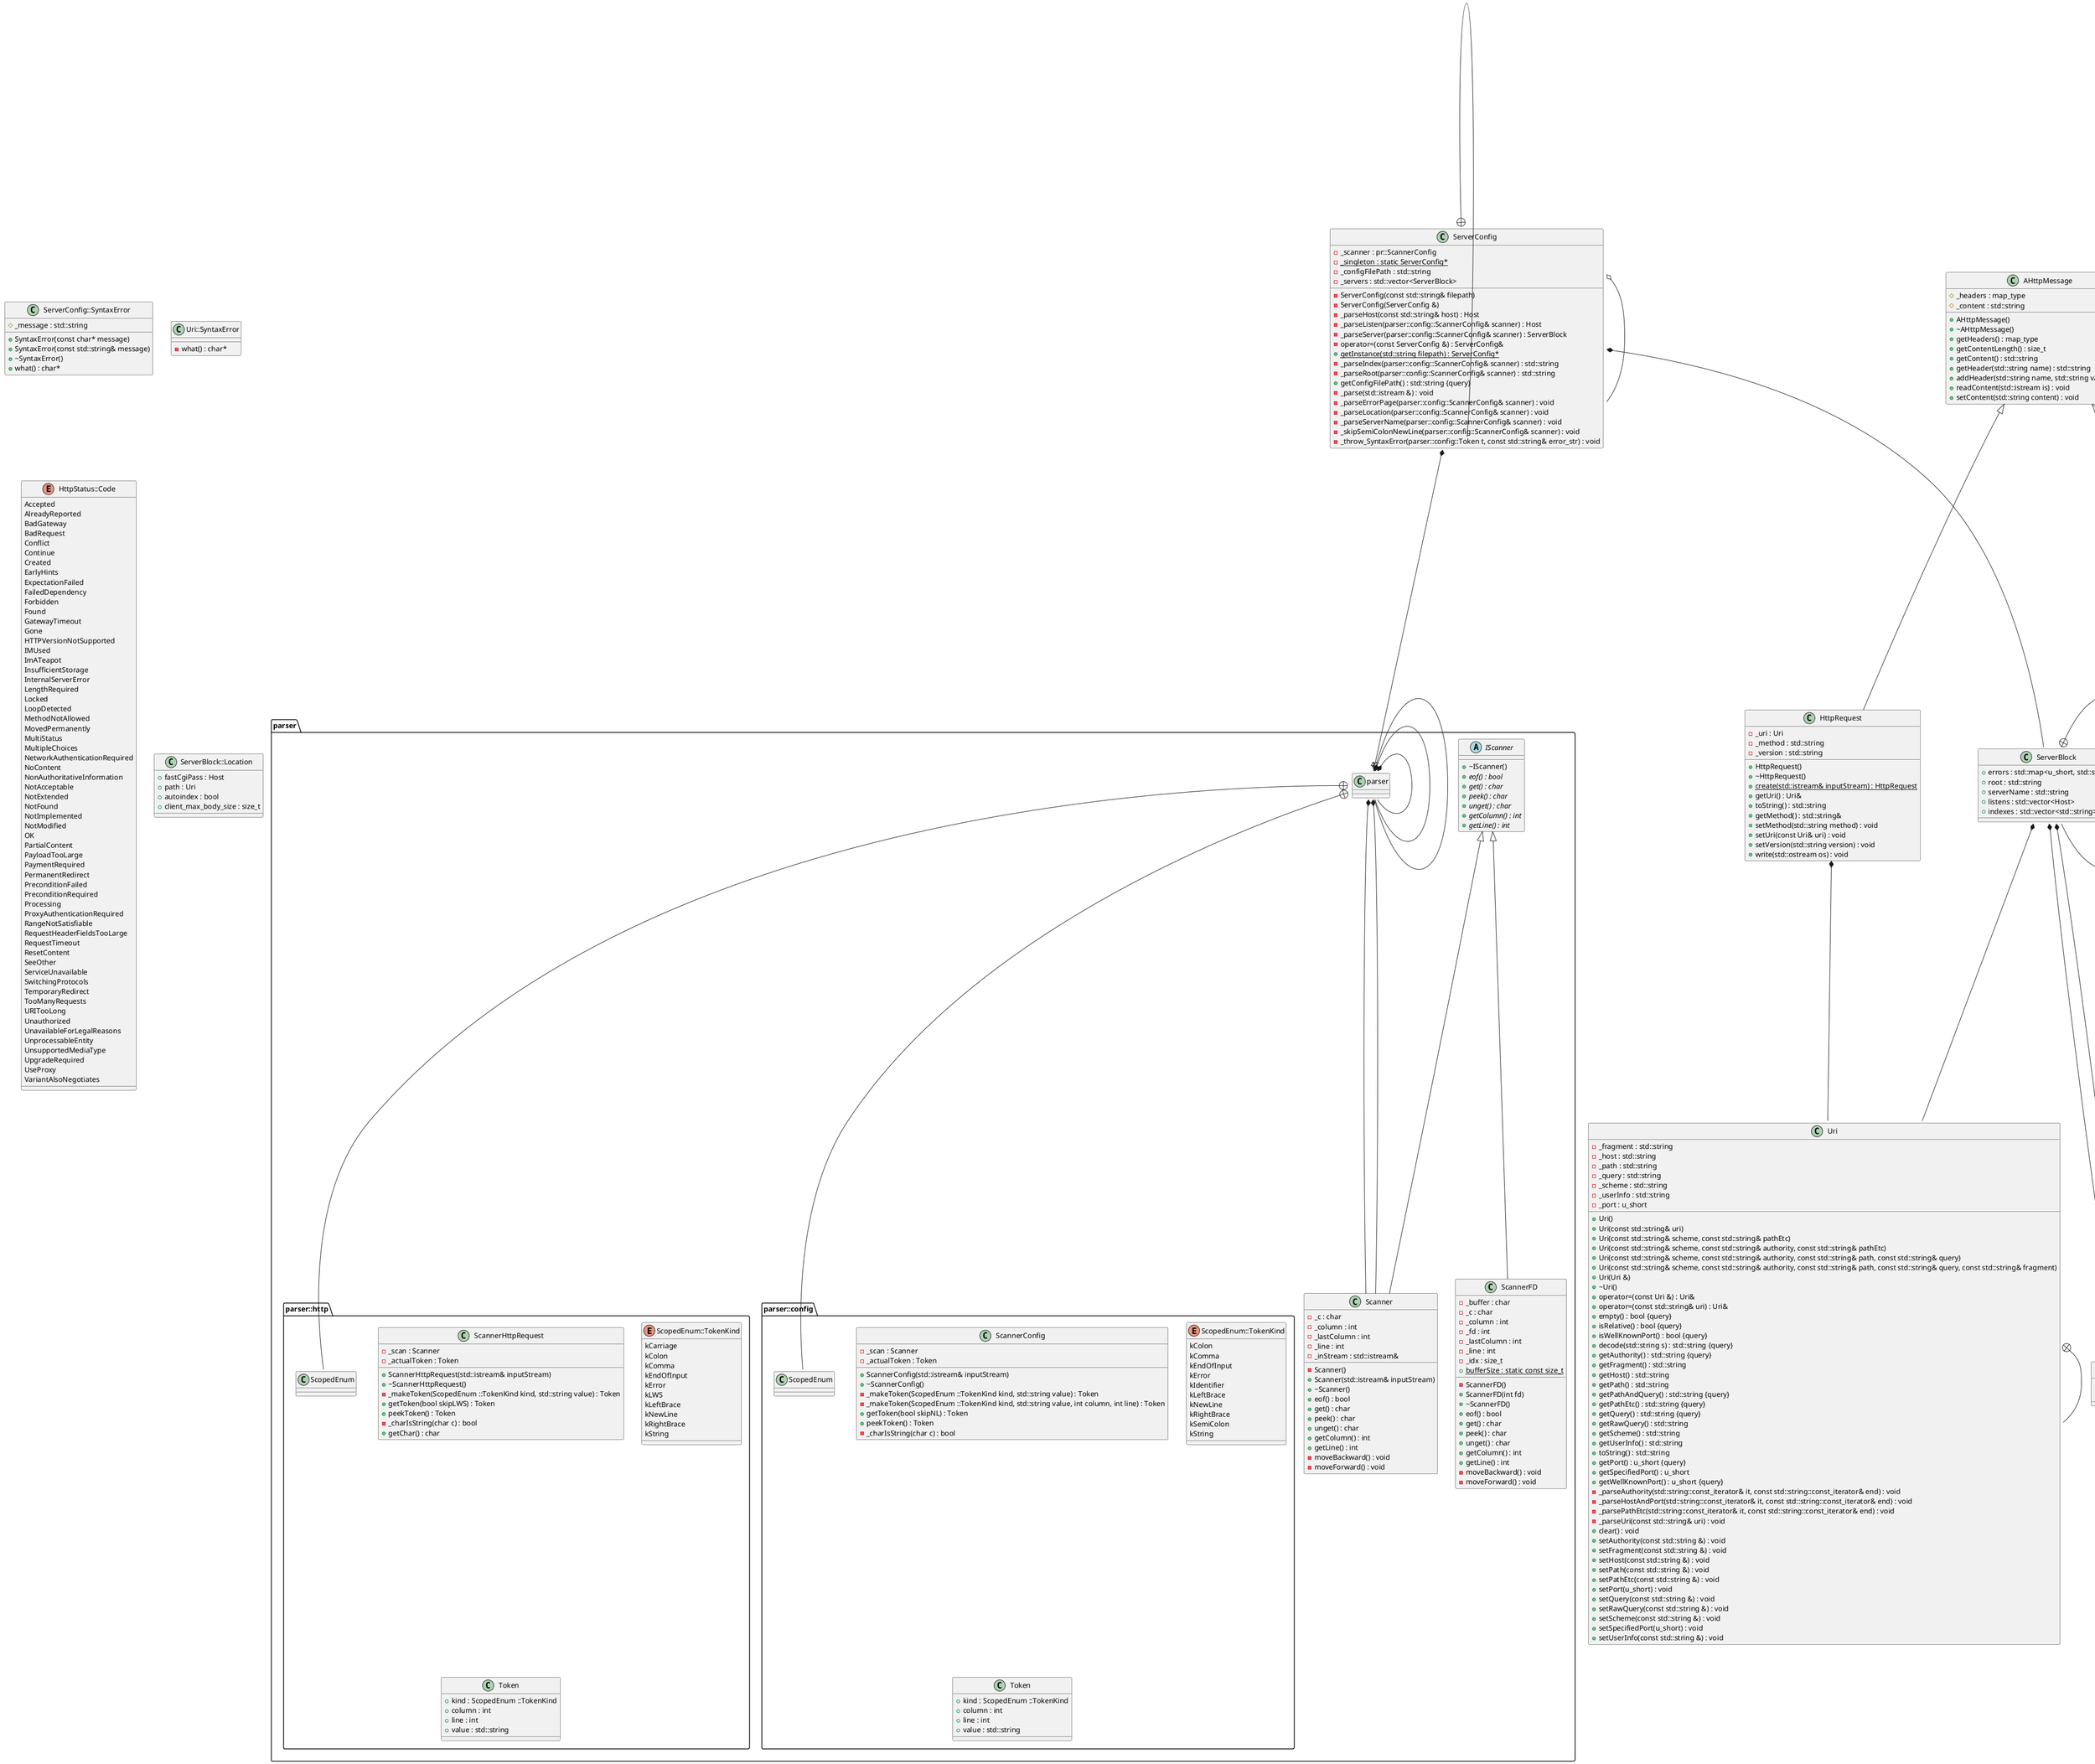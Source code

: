 @startuml





/' Objects '/

class AHttpMessage {
	+AHttpMessage()
	+~AHttpMessage()
	#_headers : map_type
	+getHeaders() : map_type
	+getContentLength() : size_t
	#_content : std::string
	+getContent() : std::string
	+getHeader(std::string name) : std::string
	+addHeader(std::string name, std::string value) : void
	+readContent(std::istream is) : void
	+setContent(std::string content) : void
}


class HttpRequest {
	+HttpRequest()
	+~HttpRequest()
	+{static} create(std::istream& inputStream) : HttpRequest
	-_uri : Uri
	+getUri() : Uri&
	-_method : std::string
	-_version : std::string
	+toString() : std::string
	+getMethod() : std::string&
	+setMethod(std::string method) : void
	+setUri(const Uri& uri) : void
	+setVersion(std::string version) : void
	+write(std::ostream os) : void
}


class HttpResponse {
	+HttpResponse()
	+~HttpResponse()
	-_status : HttpStatus
	+getStatus() : int
	+getStatusMessage(int code) : std::string
	+toString() : std::string
	+read(std::istream is) : void
	+sendError(int code, std::ofstream out) : void
	+setContentLength(int contentLength) : void
	+setStatus(int code) : void
	+write(std::ostream os) : void
}


class HttpStatus {
	+HttpStatus()
	+~HttpStatus()
	+isClientError(int code) : bool
	+isError(int code) : bool
	+isInformational(int code) : bool
	+isRedirection(int code) : bool
	+isServerError(int code) : bool
	+isSuccessful(int code) : bool
	-_value : int
	+getValue() : int {query}
	+getMessage(int code) : std::string {query}
	+setValue(int code) : void
}


class Server {
	+Server(int port)
	+Server(const Server& s)
	+~Server()
	+operator=(const Server& s) : Server&
	+getReq(sckt::fd_type fd) : bool
	+getRequest(sckt::fd_type fd, std::string* request) : bool
	+start() : bool
	-_clients : clients_type
	-_port : int
	-_socket : sckt::Socket
	-_pfd : struct pollfd
	+connectClient() : void
	+disconnectClient(clients_type::iterator client) : void
	+manageClient(clients_type::iterator client) : void
	+stop() : void
	+update() : void
}


class ServerConfig {
	-ServerConfig(const std::string& filepath)
	-ServerConfig(ServerConfig &)
	-_parseHost(const std::string& host) : Host
	-_parseListen(parser::config::ScannerConfig& scanner) : Host
	-_parseServer(parser::config::ScannerConfig& scanner) : ServerBlock
	-operator=(const ServerConfig &) : ServerConfig&
	+{static} getInstance(std::string filepath) : ServerConfig*
	-_scanner : pr::ScannerConfig
	-{static} _singleton : static ServerConfig*
	-_configFilePath : std::string
	-_parseIndex(parser::config::ScannerConfig& scanner) : std::string
	-_parseRoot(parser::config::ScannerConfig& scanner) : std::string
	+getConfigFilePath() : std::string {query}
	-_servers : std::vector<ServerBlock>
	-_parse(std::istream &) : void
	-_parseErrorPage(parser::config::ScannerConfig& scanner) : void
	-_parseLocation(parser::config::ScannerConfig& scanner) : void
	-_parseServerName(parser::config::ScannerConfig& scanner) : void
	-_skipSemiColonNewLine(parser::config::ScannerConfig& scanner) : void
	-_throw_SyntaxError(parser::config::Token t, const std::string& error_str) : void
}


class ServerConfig::SyntaxError {
	+SyntaxError(const char* message)
	+SyntaxError(const std::string& message)
	+~SyntaxError()
	+what() : char*
	#_message : std::string
}


class ServerHandler {
	+ServerHandler(std::vector<int> ports)
	+~ServerHandler()
	-_servers : std::vector<Server>
	+run() : void
}


class Uri {
	+Uri()
	+Uri(const std::string& uri)
	+Uri(const std::string& scheme, const std::string& pathEtc)
	+Uri(const std::string& scheme, const std::string& authority, const std::string& pathEtc)
	+Uri(const std::string& scheme, const std::string& authority, const std::string& path, const std::string& query)
	+Uri(const std::string& scheme, const std::string& authority, const std::string& path, const std::string& query, const std::string& fragment)
	+Uri(Uri &)
	+~Uri()
	+operator=(const Uri &) : Uri&
	+operator=(const std::string& uri) : Uri&
	+empty() : bool {query}
	+isRelative() : bool {query}
	+isWellKnownPort() : bool {query}
	-_fragment : std::string
	-_host : std::string
	-_path : std::string
	-_query : std::string
	-_scheme : std::string
	-_userInfo : std::string
	+decode(std::string s) : std::string {query}
	+getAuthority() : std::string {query}
	+getFragment() : std::string
	+getHost() : std::string
	+getPath() : std::string
	+getPathAndQuery() : std::string {query}
	+getPathEtc() : std::string {query}
	+getQuery() : std::string {query}
	+getRawQuery() : std::string
	+getScheme() : std::string
	+getUserInfo() : std::string
	+toString() : std::string
	-_port : u_short
	+getPort() : u_short {query}
	+getSpecifiedPort() : u_short
	+getWellKnownPort() : u_short {query}
	-_parseAuthority(std::string::const_iterator& it, const std::string::const_iterator& end) : void
	-_parseHostAndPort(std::string::const_iterator& it, const std::string::const_iterator& end) : void
	-_parsePathEtc(std::string::const_iterator& it, const std::string::const_iterator& end) : void
	-_parseUri(const std::string& uri) : void
	+clear() : void
	+setAuthority(const std::string &) : void
	+setFragment(const std::string &) : void
	+setHost(const std::string &) : void
	+setPath(const std::string &) : void
	+setPathEtc(const std::string &) : void
	+setPort(u_short) : void
	+setQuery(const std::string &) : void
	+setRawQuery(const std::string &) : void
	+setScheme(const std::string &) : void
	+setSpecifiedPort(u_short) : void
	+setUserInfo(const std::string &) : void
}


class Uri::SyntaxError {
	-what() : char*
}


enum HttpStatus::Code {
	Accepted
	AlreadyReported
	BadGateway
	BadRequest
	Conflict
	Continue
	Created
	EarlyHints
	ExpectationFailed
	FailedDependency
	Forbidden
	Found
	GatewayTimeout
	Gone
	HTTPVersionNotSupported
	IMUsed
	ImATeapot
	InsufficientStorage
	InternalServerError
	LengthRequired
	Locked
	LoopDetected
	MethodNotAllowed
	MovedPermanently
	MultiStatus
	MultipleChoices
	NetworkAuthenticationRequired
	NoContent
	NonAuthoritativeInformation
	NotAcceptable
	NotExtended
	NotFound
	NotImplemented
	NotModified
	OK
	PartialContent
	PayloadTooLarge
	PaymentRequired
	PermanentRedirect
	PreconditionFailed
	PreconditionRequired
	Processing
	ProxyAuthenticationRequired
	RangeNotSatisfiable
	RequestHeaderFieldsTooLarge
	RequestTimeout
	ResetContent
	SeeOther
	ServiceUnavailable
	SwitchingProtocols
	TemporaryRedirect
	TooManyRequests
	URITooLong
	Unauthorized
	UnavailableForLegalReasons
	UnprocessableEntity
	UnsupportedMediaType
	UpgradeRequired
	UseProxy
	VariantAlsoNegotiates
}


class Host {
	+port : int
	+host : std::string
}


class ServerBlock {
	+errors : std::map<u_short, std::string>
	+root : std::string
	+serverName : std::string
	+listens : std::vector<Host>
	+indexes : std::vector<std::string>
}


class ServerBlock::Location {
	+fastCgiPass : Host
	+path : Uri
	+autoindex : bool
	+client_max_body_size : size_t
}


namespace clnt {
	class Client {
		+Client()
		+~Client()
		-_socket : sckt::Socket
		+getAddr() : sckt::addr_type {query}
		+getFd() : sckt::fd_type {query}
		-_pfd : struct pollfd
		+getPfd() : struct pollfd {query}
		+setAddr(sckt::addr_type addr) : void
		+setFd(sckt::fd_type fd) : void
		+setPfd() : void
	}
}


namespace parser {
	abstract class IScanner {
		+~IScanner()
		+{abstract} eof() : bool
		+{abstract} get() : char
		+{abstract} peek() : char
		+{abstract} unget() : char
		+{abstract} getColumn() : int
		+{abstract} getLine() : int
	}

	class Scanner {
		-Scanner()
		+Scanner(std::istream& inputStream)
		+~Scanner()
		+eof() : bool
		-_c : char
		+get() : char
		+peek() : char
		+unget() : char
		-_column : int
		-_lastColumn : int
		-_line : int
		+getColumn() : int
		+getLine() : int
		-_inStream : std::istream&
		-moveBackward() : void
		-moveForward() : void
	}

	class ScannerFD {
		-ScannerFD()
		+ScannerFD(int fd)
		+~ScannerFD()
		+eof() : bool
		-_buffer : char
		-_c : char
		+get() : char
		+peek() : char
		+unget() : char
		-_column : int
		-_fd : int
		-_lastColumn : int
		-_line : int
		+getColumn() : int
		+getLine() : int
		-_idx : size_t
		+{static} bufferSize : static const size_t
		-moveBackward() : void
		-moveForward() : void
	}

	namespace parser::config {
		class ScannerConfig {
			+ScannerConfig(std::istream& inputStream)
			+~ScannerConfig()
			-_scan : Scanner
			-_actualToken : Token
			-_makeToken(ScopedEnum ::TokenKind kind, std::string value) : Token
			-_makeToken(ScopedEnum ::TokenKind kind, std::string value, int column, int line) : Token
			+getToken(bool skipNL) : Token
			+peekToken() : Token
			-_charIsString(char c) : bool
		}

		enum ScopedEnum::TokenKind {
			kColon
			kComma
			kEndOfInput
			kError
			kIdentifier
			kLeftBrace
			kNewLine
			kRightBrace
			kSemiColon
			kString
		}

		class ScopedEnum {
		}

		class Token {
			+kind : ScopedEnum ::TokenKind
			+column : int
			+line : int
			+value : std::string
		}
	}

	namespace parser::http {
		class ScannerHttpRequest {
			+ScannerHttpRequest(std::istream& inputStream)
			+~ScannerHttpRequest()
			-_scan : Scanner
			-_actualToken : Token
			-_makeToken(ScopedEnum ::TokenKind kind, std::string value) : Token
			+getToken(bool skipLWS) : Token
			+peekToken() : Token
			-_charIsString(char c) : bool
			+getChar() : char
		}

		enum ScopedEnum::TokenKind {
			kCarriage
			kColon
			kComma
			kEndOfInput
			kError
			kLWS
			kLeftBrace
			kNewLine
			kRightBrace
			kString
		}

		class ScopedEnum {
		}

		class Token {
			+kind : ScopedEnum ::TokenKind
			+column : int
			+line : int
			+value : std::string
		}
	}
}


namespace sckt {
	class Socket {
		+Socket()
		+~Socket()
		+getAddrLen() : addrLen_type {query}
		+getAddr() : addr_type {query}
		+setFd(int domain, int type) : bool
		+getFd() : fd_type {query}
		-_fd : int
		-_addrLen : sckt::socklen_t
		-_addr : struct sockaddr_in
		+setAddr(int domain, int interface, int port) : void
		+setAddr(struct sockaddr_in addr) : void
		+setFd(int fd) : void
	}
}





/' Inheritance relationships '/

.AHttpMessage <|-- .HttpRequest


.AHttpMessage <|-- .HttpResponse


parser.IScanner <|-- parser.Scanner


parser.IScanner <|-- parser.ScannerFD





/' Aggregation relationships '/

clnt.Client *-- sckt.Socket


.HttpRequest *-- .Uri


.HttpResponse *-- .HttpStatus


parser.parser::config.ScannerConfig *-- parser.Scanner


parser.parser::config.ScannerConfig "2" *-- parser.parser::http.Token


parser.parser::http.ScannerHttpRequest *-- parser.Scanner


parser.parser::http.ScannerHttpRequest "2" *-- parser.parser::http.Token


.Server *-- sckt.Socket


.ServerBlock *-- .Host


.ServerBlock::Location *-- .Host


.ServerBlock::Location *-- .Uri


.ServerConfig *-- parser.parser::config.ScannerConfig


.ServerConfig *-- .ServerBlock


.ServerConfig o-- .ServerConfig


.ServerHandler *-- .Server


parser.parser::http.Token "4" *-- parser.parser::http.ScopedEnum






/' Nested objects '/

.HttpStatus +-- .HttpStatus::Code


parser.parser::http.ScopedEnum +-- parser.parser::http.ScopedEnum::TokenKind


parser.parser::http.ScopedEnum +-- parser.parser::config.ScopedEnum::TokenKind


.ServerBlock +-- .ServerBlock::Location


.ServerConfig +-- .ServerConfig::SyntaxError


.Uri +-- .Uri::SyntaxError




@enduml
